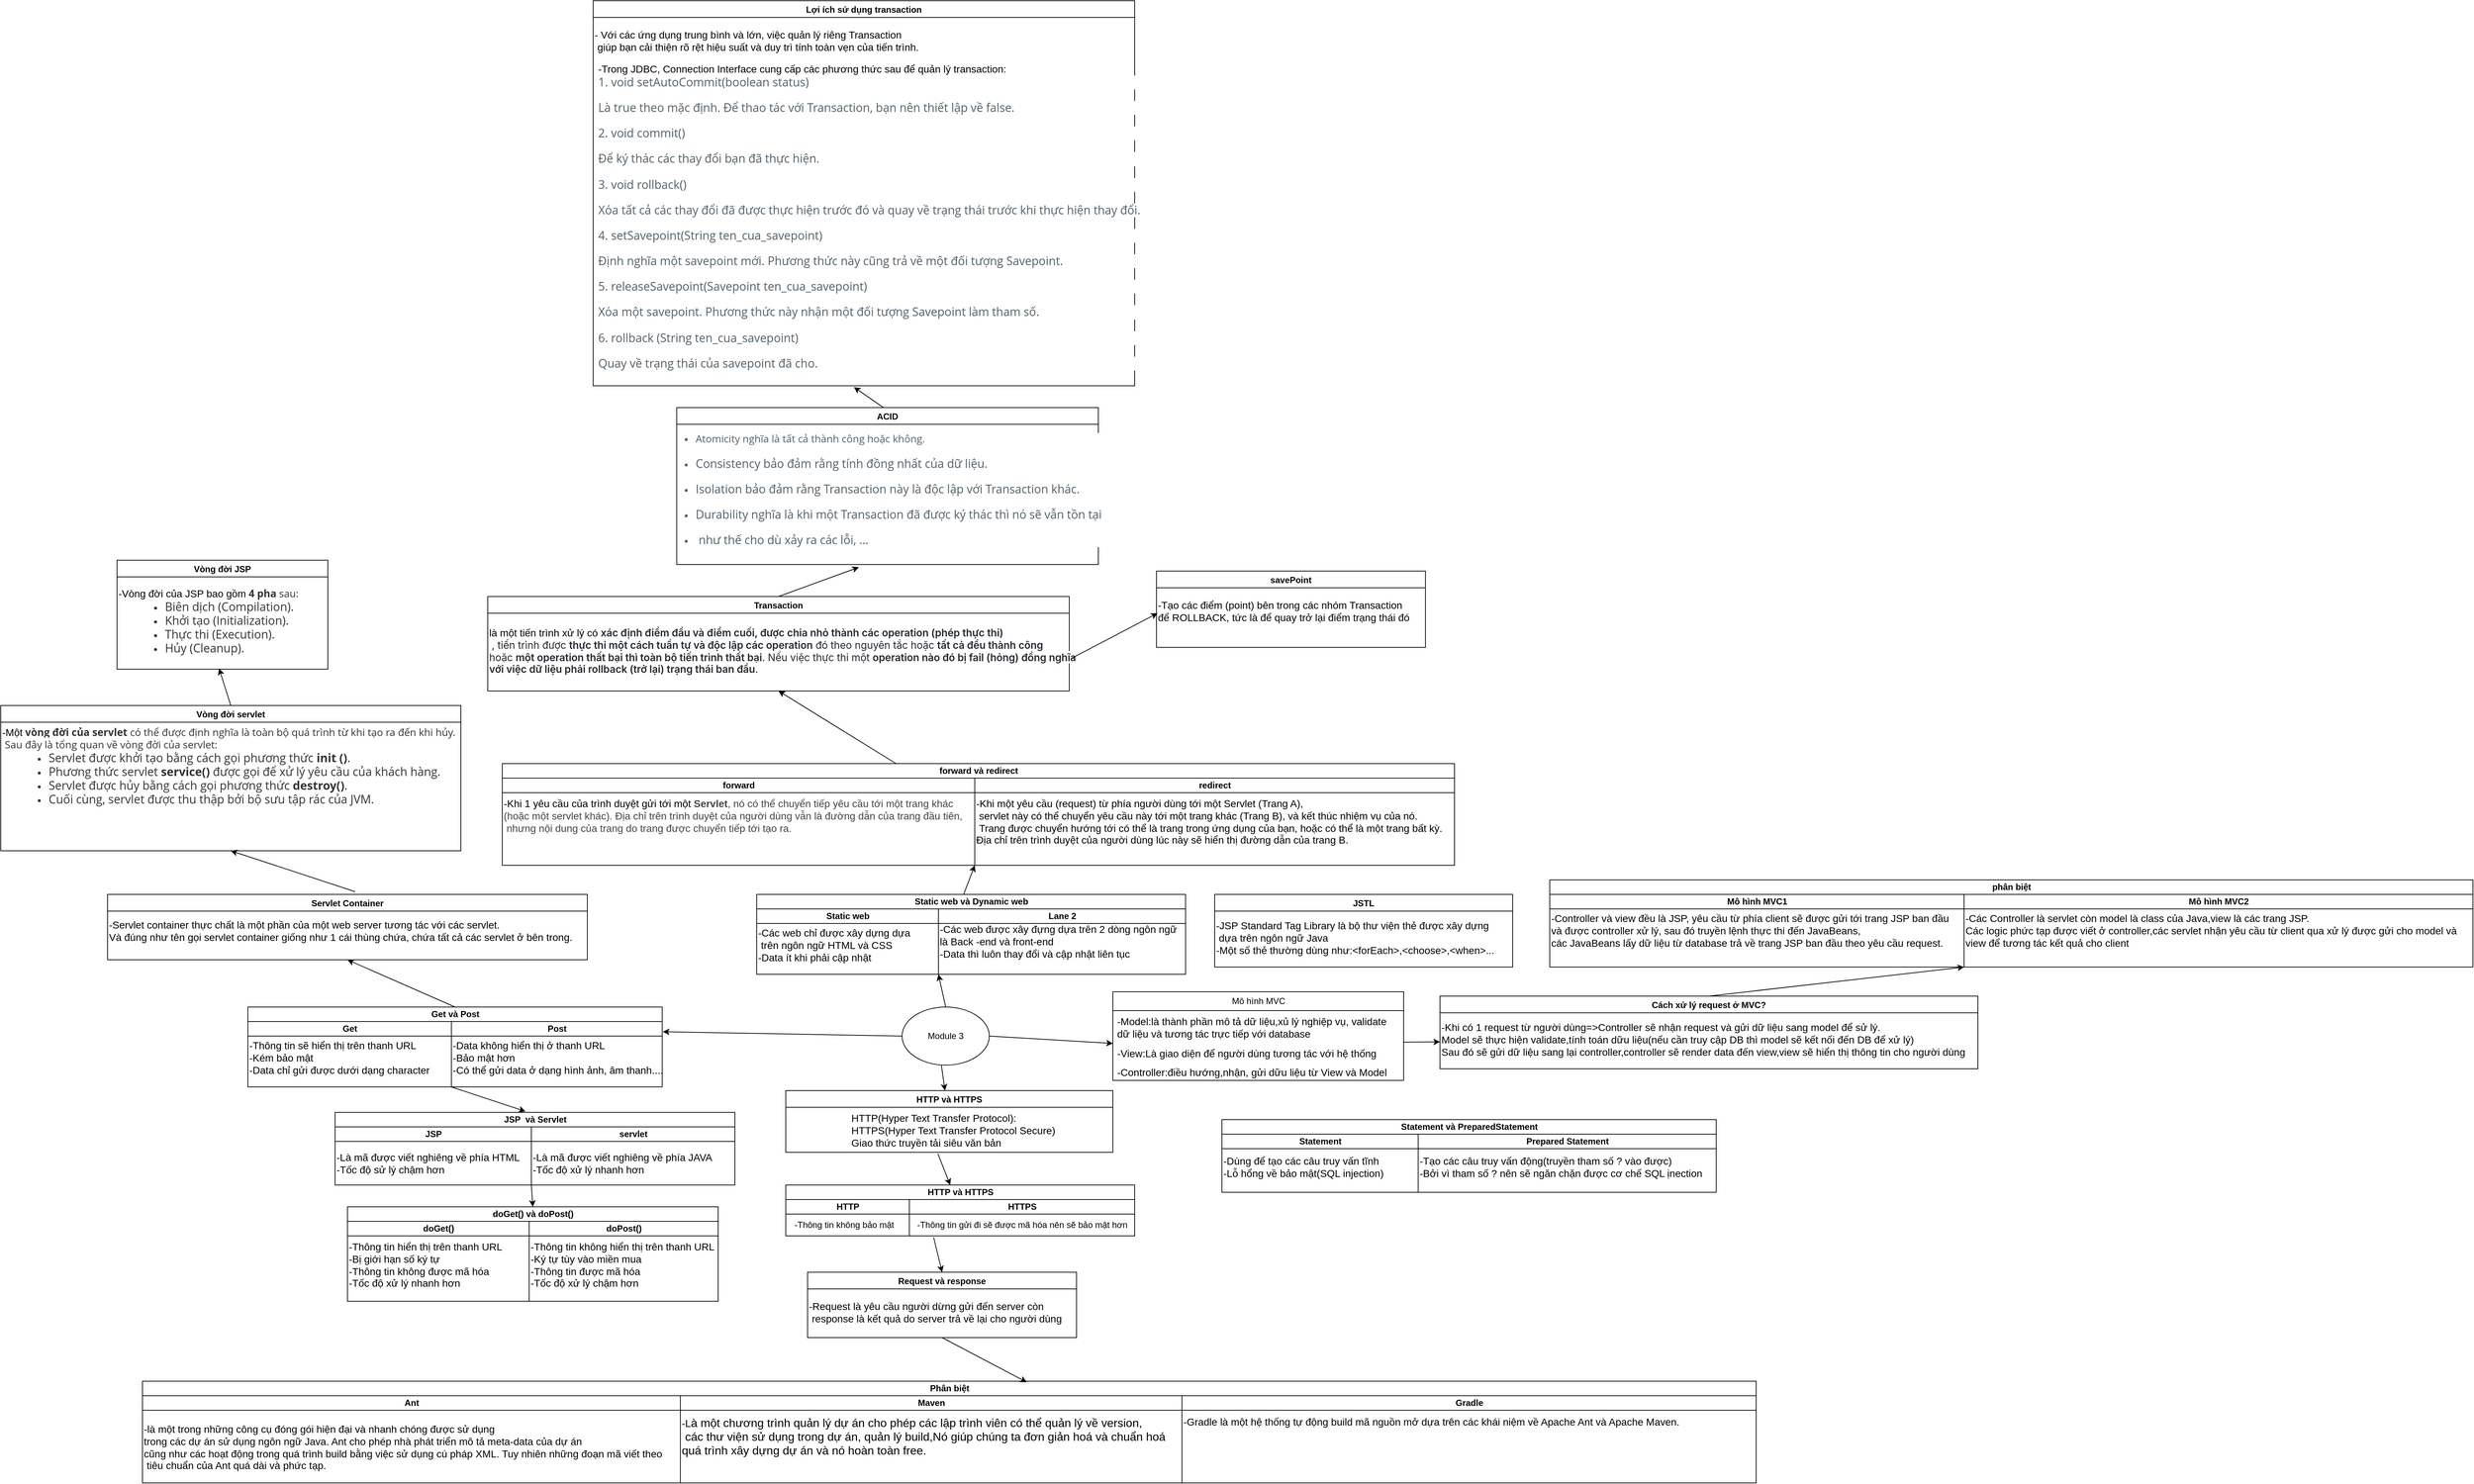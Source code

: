 <mxfile version="21.1.5" type="device">
  <diagram id="C5RBs43oDa-KdzZeNtuy" name="Page-1">
    <mxGraphModel dx="2944" dy="2911" grid="1" gridSize="10" guides="1" tooltips="1" connect="1" arrows="1" fold="1" page="1" pageScale="1" pageWidth="827" pageHeight="1169" math="0" shadow="0">
      <root>
        <mxCell id="WIyWlLk6GJQsqaUBKTNV-0" />
        <mxCell id="WIyWlLk6GJQsqaUBKTNV-1" parent="WIyWlLk6GJQsqaUBKTNV-0" />
        <mxCell id="4DlN-TuOz9uffhFvDTr6-0" value="Module 3" style="ellipse;whiteSpace=wrap;html=1;" vertex="1" parent="WIyWlLk6GJQsqaUBKTNV-1">
          <mxGeometry x="350" y="205" width="120" height="80" as="geometry" />
        </mxCell>
        <mxCell id="4DlN-TuOz9uffhFvDTr6-1" value="Static web và Dynamic web" style="swimlane;childLayout=stackLayout;resizeParent=1;resizeParentMax=0;startSize=20;html=1;" vertex="1" parent="WIyWlLk6GJQsqaUBKTNV-1">
          <mxGeometry x="150" y="50" width="590" height="110" as="geometry" />
        </mxCell>
        <mxCell id="4DlN-TuOz9uffhFvDTr6-2" value="Static web" style="swimlane;startSize=20;html=1;" vertex="1" parent="4DlN-TuOz9uffhFvDTr6-1">
          <mxGeometry y="20" width="250" height="90" as="geometry" />
        </mxCell>
        <mxCell id="4DlN-TuOz9uffhFvDTr6-5" value="&lt;font style=&quot;font-size: 14px;&quot;&gt;-Các web chỉ được xây dựng dựa&lt;br&gt;&amp;nbsp;trên ngôn ngữ HTML và CSS&lt;br&gt;-Data ít khi phải cập nhật&lt;/font&gt;" style="text;html=1;align=left;verticalAlign=middle;resizable=0;points=[];autosize=1;strokeColor=none;fillColor=none;" vertex="1" parent="4DlN-TuOz9uffhFvDTr6-2">
          <mxGeometry x="-4.547e-13" y="20" width="230" height="60" as="geometry" />
        </mxCell>
        <mxCell id="4DlN-TuOz9uffhFvDTr6-3" value="Lane 2" style="swimlane;startSize=20;html=1;" vertex="1" parent="4DlN-TuOz9uffhFvDTr6-1">
          <mxGeometry x="250" y="20" width="340" height="90" as="geometry" />
        </mxCell>
        <mxCell id="4DlN-TuOz9uffhFvDTr6-6" value="&lt;font style=&quot;font-size: 14px;&quot;&gt;-Các web được xây đựng dựa trên 2 dòng ngôn ngữ &lt;br&gt;là Back -end và front-end&lt;br&gt;-Data thì luôn thay đổi và cập nhật liên tục&lt;/font&gt;" style="text;html=1;align=left;verticalAlign=middle;resizable=0;points=[];autosize=1;strokeColor=none;fillColor=none;" vertex="1" parent="4DlN-TuOz9uffhFvDTr6-3">
          <mxGeometry x="-4.547e-13" y="15" width="350" height="60" as="geometry" />
        </mxCell>
        <mxCell id="4DlN-TuOz9uffhFvDTr6-7" value="HTTP và HTTPS" style="swimlane;" vertex="1" parent="WIyWlLk6GJQsqaUBKTNV-1">
          <mxGeometry x="190" y="320" width="450" height="85" as="geometry" />
        </mxCell>
        <mxCell id="4DlN-TuOz9uffhFvDTr6-8" value="&lt;div style=&quot;text-align: left;&quot;&gt;&lt;span style=&quot;font-size: 14px; background-color: initial;&quot;&gt;HTTP(Hyper Text Transfer Protocol):&lt;/span&gt;&lt;/div&gt;&lt;font style=&quot;font-size: 14px;&quot;&gt;&lt;div style=&quot;text-align: left;&quot;&gt;&lt;span style=&quot;background-color: initial;&quot;&gt;HTTPS(Hyper Text Transfer Protocol Secure)&lt;/span&gt;&lt;/div&gt;&lt;div style=&quot;text-align: left;&quot;&gt;Giao thức truyền tải siêu văn bản&lt;span style=&quot;background-color: initial;&quot;&gt;&lt;br&gt;&lt;/span&gt;&lt;/div&gt;&lt;/font&gt;" style="text;html=1;align=center;verticalAlign=middle;resizable=0;points=[];autosize=1;strokeColor=none;fillColor=none;" vertex="1" parent="4DlN-TuOz9uffhFvDTr6-7">
          <mxGeometry x="80" y="25" width="300" height="60" as="geometry" />
        </mxCell>
        <mxCell id="4DlN-TuOz9uffhFvDTr6-9" value="HTTP và HTTPS" style="swimlane;childLayout=stackLayout;resizeParent=1;resizeParentMax=0;startSize=20;html=1;" vertex="1" parent="WIyWlLk6GJQsqaUBKTNV-1">
          <mxGeometry x="190" y="450" width="480.0" height="70" as="geometry" />
        </mxCell>
        <mxCell id="4DlN-TuOz9uffhFvDTr6-10" value="HTTP" style="swimlane;startSize=20;html=1;" vertex="1" parent="4DlN-TuOz9uffhFvDTr6-9">
          <mxGeometry y="20" width="170" height="50" as="geometry" />
        </mxCell>
        <mxCell id="4DlN-TuOz9uffhFvDTr6-13" value="-Thông tin không bảo mật" style="text;html=1;align=center;verticalAlign=middle;resizable=0;points=[];autosize=1;strokeColor=none;fillColor=none;" vertex="1" parent="4DlN-TuOz9uffhFvDTr6-10">
          <mxGeometry x="-4.547e-13" y="20" width="160" height="30" as="geometry" />
        </mxCell>
        <mxCell id="4DlN-TuOz9uffhFvDTr6-11" value="HTTPS" style="swimlane;startSize=20;html=1;" vertex="1" parent="4DlN-TuOz9uffhFvDTr6-9">
          <mxGeometry x="170" y="20" width="310.0" height="50" as="geometry" />
        </mxCell>
        <mxCell id="4DlN-TuOz9uffhFvDTr6-14" value="-Thông tin gửi đi sẽ được mã hóa nên sẽ bảo mật hơn" style="text;html=1;align=center;verticalAlign=middle;resizable=0;points=[];autosize=1;strokeColor=none;fillColor=none;" vertex="1" parent="4DlN-TuOz9uffhFvDTr6-11">
          <mxGeometry x="-4.547e-13" y="20" width="310" height="30" as="geometry" />
        </mxCell>
        <mxCell id="4DlN-TuOz9uffhFvDTr6-15" value="Get và Post" style="swimlane;childLayout=stackLayout;resizeParent=1;resizeParentMax=0;startSize=20;html=1;" vertex="1" parent="WIyWlLk6GJQsqaUBKTNV-1">
          <mxGeometry x="-550" y="205" width="570.0" height="110" as="geometry" />
        </mxCell>
        <mxCell id="4DlN-TuOz9uffhFvDTr6-16" value="Get" style="swimlane;startSize=20;html=1;" vertex="1" parent="4DlN-TuOz9uffhFvDTr6-15">
          <mxGeometry y="20" width="280" height="90" as="geometry" />
        </mxCell>
        <mxCell id="4DlN-TuOz9uffhFvDTr6-19" value="&lt;font style=&quot;font-size: 14px;&quot;&gt;-Thông tin sẽ hiển thị trên thanh URL&lt;br&gt;-Kém bảo mật&lt;br&gt;-Data chỉ gửi được dưới dạng character&lt;/font&gt;" style="text;html=1;align=left;verticalAlign=middle;resizable=0;points=[];autosize=1;strokeColor=none;fillColor=none;" vertex="1" parent="4DlN-TuOz9uffhFvDTr6-16">
          <mxGeometry x="-4.547e-13" y="20" width="270" height="60" as="geometry" />
        </mxCell>
        <mxCell id="4DlN-TuOz9uffhFvDTr6-17" value="Post" style="swimlane;startSize=20;html=1;" vertex="1" parent="4DlN-TuOz9uffhFvDTr6-15">
          <mxGeometry x="280" y="20" width="290.0" height="90" as="geometry" />
        </mxCell>
        <mxCell id="4DlN-TuOz9uffhFvDTr6-20" value="&lt;font style=&quot;font-size: 14px;&quot;&gt;-Data không hiển thị ở thanh URL&lt;br&gt;-Bảo mật hơn&lt;br&gt;-Có thể gửi data ở dạng hình ảnh, âm thanh....&lt;/font&gt;" style="text;html=1;align=left;verticalAlign=middle;resizable=0;points=[];autosize=1;strokeColor=none;fillColor=none;" vertex="1" parent="4DlN-TuOz9uffhFvDTr6-17">
          <mxGeometry x="-4.547e-13" y="20" width="310" height="60" as="geometry" />
        </mxCell>
        <mxCell id="4DlN-TuOz9uffhFvDTr6-22" value="JSP&amp;nbsp; và Servlet" style="swimlane;childLayout=stackLayout;resizeParent=1;resizeParentMax=0;startSize=20;html=1;" vertex="1" parent="WIyWlLk6GJQsqaUBKTNV-1">
          <mxGeometry x="-430.0" y="350" width="550" height="100" as="geometry" />
        </mxCell>
        <mxCell id="4DlN-TuOz9uffhFvDTr6-23" value="JSP" style="swimlane;startSize=20;html=1;" vertex="1" parent="4DlN-TuOz9uffhFvDTr6-22">
          <mxGeometry y="20" width="270" height="80" as="geometry" />
        </mxCell>
        <mxCell id="4DlN-TuOz9uffhFvDTr6-26" value="&lt;font style=&quot;font-size: 14px;&quot;&gt;-Là mã được viết nghiêng về phía HTML&lt;br&gt;-Tốc độ sử lý chậm hơn&lt;/font&gt;" style="text;html=1;align=left;verticalAlign=middle;resizable=0;points=[];autosize=1;strokeColor=none;fillColor=none;" vertex="1" parent="4DlN-TuOz9uffhFvDTr6-23">
          <mxGeometry x="-4.547e-13" y="25" width="280" height="50" as="geometry" />
        </mxCell>
        <mxCell id="4DlN-TuOz9uffhFvDTr6-24" value="servlet" style="swimlane;startSize=20;html=1;" vertex="1" parent="4DlN-TuOz9uffhFvDTr6-22">
          <mxGeometry x="270" y="20" width="280" height="80" as="geometry" />
        </mxCell>
        <mxCell id="4DlN-TuOz9uffhFvDTr6-27" value="&lt;font style=&quot;font-size: 14px;&quot;&gt;-Là mã được viết nghiêng về phía JAVA&lt;br&gt;-Tốc độ xử lý nhanh hơn&lt;/font&gt;" style="text;html=1;align=left;verticalAlign=middle;resizable=0;points=[];autosize=1;strokeColor=none;fillColor=none;" vertex="1" parent="4DlN-TuOz9uffhFvDTr6-24">
          <mxGeometry x="-4.547e-13" y="25" width="270" height="50" as="geometry" />
        </mxCell>
        <mxCell id="4DlN-TuOz9uffhFvDTr6-28" value="doGet() và doPost()" style="swimlane;childLayout=stackLayout;resizeParent=1;resizeParentMax=0;startSize=20;html=1;" vertex="1" parent="WIyWlLk6GJQsqaUBKTNV-1">
          <mxGeometry x="-413" y="480" width="510" height="130" as="geometry" />
        </mxCell>
        <mxCell id="4DlN-TuOz9uffhFvDTr6-29" value="doGet()" style="swimlane;startSize=20;html=1;" vertex="1" parent="4DlN-TuOz9uffhFvDTr6-28">
          <mxGeometry y="20" width="250" height="110" as="geometry" />
        </mxCell>
        <mxCell id="4DlN-TuOz9uffhFvDTr6-33" value="&lt;font style=&quot;font-size: 14px;&quot;&gt;-Thông tin hiển thị trên thanh URL&lt;br&gt;-Bị giới hạn số ký tự&lt;br&gt;-Thông tin không được mã hóa&lt;br&gt;-Tốc độ xử lý nhanh hơn&lt;/font&gt;" style="text;html=1;align=left;verticalAlign=middle;resizable=0;points=[];autosize=1;strokeColor=none;fillColor=none;" vertex="1" parent="4DlN-TuOz9uffhFvDTr6-29">
          <mxGeometry y="20" width="230" height="80" as="geometry" />
        </mxCell>
        <mxCell id="4DlN-TuOz9uffhFvDTr6-30" value="doPost()" style="swimlane;startSize=20;html=1;" vertex="1" parent="4DlN-TuOz9uffhFvDTr6-28">
          <mxGeometry x="250" y="20" width="260" height="110" as="geometry" />
        </mxCell>
        <mxCell id="4DlN-TuOz9uffhFvDTr6-34" value="&lt;font style=&quot;font-size: 14px;&quot;&gt;-Thông tin không hiển thị trên thanh URL&lt;br&gt;-Ký tự tùy vào miền mua&lt;br&gt;-Thông tin được mã hóa&lt;br&gt;-Tốc độ xử lý chậm hơn&lt;/font&gt;" style="text;html=1;align=left;verticalAlign=middle;resizable=0;points=[];autosize=1;strokeColor=none;fillColor=none;" vertex="1" parent="4DlN-TuOz9uffhFvDTr6-30">
          <mxGeometry y="20" width="280" height="80" as="geometry" />
        </mxCell>
        <mxCell id="4DlN-TuOz9uffhFvDTr6-39" value="Request và response" style="swimlane;" vertex="1" parent="WIyWlLk6GJQsqaUBKTNV-1">
          <mxGeometry x="220" y="570" width="370" height="90" as="geometry" />
        </mxCell>
        <mxCell id="4DlN-TuOz9uffhFvDTr6-40" value="&lt;font style=&quot;font-size: 14px;&quot;&gt;-Request là yêu cầu người dừng gửi đến server còn&lt;br&gt;&amp;nbsp;response là kết quả do server trả về lại cho người dùng&lt;/font&gt;" style="text;html=1;align=left;verticalAlign=middle;resizable=0;points=[];autosize=1;strokeColor=none;fillColor=none;" vertex="1" parent="4DlN-TuOz9uffhFvDTr6-39">
          <mxGeometry y="30" width="370" height="50" as="geometry" />
        </mxCell>
        <mxCell id="4DlN-TuOz9uffhFvDTr6-41" value="forward và redirect" style="swimlane;childLayout=stackLayout;resizeParent=1;resizeParentMax=0;startSize=20;html=1;" vertex="1" parent="WIyWlLk6GJQsqaUBKTNV-1">
          <mxGeometry x="-200.0" y="-130" width="1310.0" height="140" as="geometry" />
        </mxCell>
        <mxCell id="4DlN-TuOz9uffhFvDTr6-42" value="forward" style="swimlane;startSize=20;html=1;" vertex="1" parent="4DlN-TuOz9uffhFvDTr6-41">
          <mxGeometry y="20" width="650.0" height="120" as="geometry" />
        </mxCell>
        <mxCell id="4DlN-TuOz9uffhFvDTr6-45" value="&lt;font style=&quot;font-size: 14px;&quot;&gt;-Khi 1 yêu cầu&amp;nbsp;của trình duyệt gửi tới một&amp;nbsp;&lt;strong style=&quot;box-sizing: border-box; color: rgb(68, 68, 68); font-family: Arial, Helvetica, sans-serif; background-color: rgb(255, 255, 255);&quot;&gt;Servlet&lt;/strong&gt;&lt;span style=&quot;color: rgb(68, 68, 68); font-family: Arial, Helvetica, sans-serif; background-color: rgb(255, 255, 255);&quot;&gt;, nó có thể chuyển tiếp yêu cầu tới một trang khác &lt;br&gt;(hoặc một servlet khác). Địa chỉ trên trình duyệt của người dùng vẫn là đường dẫn của trang đầu tiên,&lt;br&gt;&amp;nbsp;nhưng nội dung của trang do trang được chuyển tiếp tới tạo ra.&lt;/span&gt;&lt;br&gt;&amp;nbsp;&lt;/font&gt;" style="text;html=1;align=left;verticalAlign=middle;resizable=0;points=[];autosize=1;strokeColor=none;fillColor=none;" vertex="1" parent="4DlN-TuOz9uffhFvDTr6-42">
          <mxGeometry x="-4.547e-13" y="20" width="650" height="80" as="geometry" />
        </mxCell>
        <mxCell id="4DlN-TuOz9uffhFvDTr6-43" value="redirect" style="swimlane;startSize=20;html=1;" vertex="1" parent="4DlN-TuOz9uffhFvDTr6-41">
          <mxGeometry x="650.0" y="20" width="660" height="120" as="geometry" />
        </mxCell>
        <mxCell id="4DlN-TuOz9uffhFvDTr6-46" value="&lt;font style=&quot;font-size: 14px;&quot;&gt;-Khi một yêu cầu (request) từ phía người dùng tới một Servlet (Trang A),&lt;br&gt;&amp;nbsp;servlet này có thể chuyển yêu cầu này tới một trang khác (Trang B), và kết thúc nhiệm vụ của nó.&lt;br&gt;&amp;nbsp;Trang được chuyển hướng tới có thể là trang trong ứng dụng của bạn, hoặc có thể là một trang bất kỳ. &lt;br&gt;Địa chỉ trên trình duyệt của người dùng lúc này sẽ hiển thị đường dẫn của trang B.&lt;/font&gt;" style="text;html=1;align=left;verticalAlign=middle;resizable=0;points=[];autosize=1;strokeColor=none;fillColor=none;" vertex="1" parent="4DlN-TuOz9uffhFvDTr6-43">
          <mxGeometry y="20" width="660" height="80" as="geometry" />
        </mxCell>
        <mxCell id="4DlN-TuOz9uffhFvDTr6-47" value="JSTL" style="swimlane;startSize=23;" vertex="1" parent="WIyWlLk6GJQsqaUBKTNV-1">
          <mxGeometry x="780" y="50" width="410" height="100" as="geometry" />
        </mxCell>
        <mxCell id="4DlN-TuOz9uffhFvDTr6-48" value="&lt;font style=&quot;font-size: 14px;&quot;&gt;-JSP Standard Tag Library là bộ thư viện thẻ được xây dựng&lt;br&gt;&amp;nbsp;dựa trên ngôn ngữ Java&lt;br&gt;-Một số thẻ thường dùng như:&amp;lt;forEach&amp;gt;,&amp;lt;choose&amp;gt;,&amp;lt;when&amp;gt;...&lt;/font&gt;" style="text;html=1;align=left;verticalAlign=middle;resizable=0;points=[];autosize=1;strokeColor=none;fillColor=none;" vertex="1" parent="4DlN-TuOz9uffhFvDTr6-47">
          <mxGeometry y="30" width="410" height="60" as="geometry" />
        </mxCell>
        <mxCell id="4DlN-TuOz9uffhFvDTr6-49" value="Mô hình MVC" style="swimlane;fontStyle=0;childLayout=stackLayout;horizontal=1;startSize=26;fillColor=none;horizontalStack=0;resizeParent=1;resizeParentMax=0;resizeLast=0;collapsible=1;marginBottom=0;html=1;" vertex="1" parent="WIyWlLk6GJQsqaUBKTNV-1">
          <mxGeometry x="640" y="184" width="400" height="122" as="geometry" />
        </mxCell>
        <mxCell id="4DlN-TuOz9uffhFvDTr6-50" value="&lt;font style=&quot;font-size: 14px;&quot;&gt;-Model:là thành phần mô tả dữ liệu,xủ lý nghiệp vụ, validate dữ liệu và tương tác trực tiếp với database&amp;nbsp;&lt;/font&gt;" style="text;strokeColor=none;fillColor=none;align=left;verticalAlign=top;spacingLeft=4;spacingRight=4;overflow=hidden;rotatable=0;points=[[0,0.5],[1,0.5]];portConstraint=eastwest;whiteSpace=wrap;html=1;" vertex="1" parent="4DlN-TuOz9uffhFvDTr6-49">
          <mxGeometry y="26" width="400" height="44" as="geometry" />
        </mxCell>
        <mxCell id="4DlN-TuOz9uffhFvDTr6-51" value="&lt;font style=&quot;font-size: 14px;&quot;&gt;-View:Là giao diện để người dùng tương tác với hệ thống&lt;/font&gt;" style="text;strokeColor=none;fillColor=none;align=left;verticalAlign=top;spacingLeft=4;spacingRight=4;overflow=hidden;rotatable=0;points=[[0,0.5],[1,0.5]];portConstraint=eastwest;whiteSpace=wrap;html=1;" vertex="1" parent="4DlN-TuOz9uffhFvDTr6-49">
          <mxGeometry y="70" width="400" height="26" as="geometry" />
        </mxCell>
        <mxCell id="4DlN-TuOz9uffhFvDTr6-52" value="&lt;font style=&quot;font-size: 14px;&quot;&gt;-Controller:điều hướng,nhận, gửi dữu liệu từ View và Model&amp;nbsp;&lt;/font&gt;" style="text;strokeColor=none;fillColor=none;align=left;verticalAlign=top;spacingLeft=4;spacingRight=4;overflow=hidden;rotatable=0;points=[[0,0.5],[1,0.5]];portConstraint=eastwest;whiteSpace=wrap;html=1;" vertex="1" parent="4DlN-TuOz9uffhFvDTr6-49">
          <mxGeometry y="96" width="400" height="26" as="geometry" />
        </mxCell>
        <mxCell id="4DlN-TuOz9uffhFvDTr6-53" value="Cách xử lý request ở MVC?" style="swimlane;" vertex="1" parent="WIyWlLk6GJQsqaUBKTNV-1">
          <mxGeometry x="1090" y="190" width="740" height="100" as="geometry" />
        </mxCell>
        <mxCell id="4DlN-TuOz9uffhFvDTr6-54" value="&lt;font style=&quot;font-size: 14px;&quot;&gt;-Khi có 1 request từ người dùng=&amp;gt;Controller sẽ nhận request và gửi dữ liệu sang model để sử lý.&lt;br&gt;Model sẽ thực hiện validate,tính toán dữu liệu(nếu cần truy cập DB thì model sẽ kết nối đến DB để xử lý)&lt;br&gt;Sau đó sẽ gửi dữ liệu sang lại controller,controller sẽ render data đến view,view sẽ hiển thị thông tin cho người dùng&lt;/font&gt;" style="text;html=1;align=left;verticalAlign=middle;resizable=0;points=[];autosize=1;strokeColor=none;fillColor=none;" vertex="1" parent="4DlN-TuOz9uffhFvDTr6-53">
          <mxGeometry y="30" width="740" height="60" as="geometry" />
        </mxCell>
        <mxCell id="4DlN-TuOz9uffhFvDTr6-55" value="Statement và PreparedStatement" style="swimlane;childLayout=stackLayout;resizeParent=1;resizeParentMax=0;startSize=20;html=1;" vertex="1" parent="WIyWlLk6GJQsqaUBKTNV-1">
          <mxGeometry x="790" y="360" width="680.0" height="100" as="geometry" />
        </mxCell>
        <mxCell id="4DlN-TuOz9uffhFvDTr6-56" value="Statement" style="swimlane;startSize=20;html=1;" vertex="1" parent="4DlN-TuOz9uffhFvDTr6-55">
          <mxGeometry y="20" width="270" height="80" as="geometry" />
        </mxCell>
        <mxCell id="4DlN-TuOz9uffhFvDTr6-59" value="&lt;font style=&quot;font-size: 14px;&quot;&gt;-Dùng để tạo các câu truy vấn tĩnh&lt;br&gt;-Lỗ hổng về bảo mật(SQL injection)&lt;/font&gt;" style="text;html=1;align=left;verticalAlign=middle;resizable=0;points=[];autosize=1;strokeColor=none;fillColor=none;" vertex="1" parent="4DlN-TuOz9uffhFvDTr6-56">
          <mxGeometry x="-4.547e-13" y="20" width="240" height="50" as="geometry" />
        </mxCell>
        <mxCell id="4DlN-TuOz9uffhFvDTr6-57" value="Prepared Statement" style="swimlane;startSize=20;html=1;" vertex="1" parent="4DlN-TuOz9uffhFvDTr6-55">
          <mxGeometry x="270" y="20" width="410.0" height="80" as="geometry" />
        </mxCell>
        <mxCell id="4DlN-TuOz9uffhFvDTr6-60" value="&lt;font style=&quot;font-size: 14px;&quot;&gt;-Tạo các câu truy vấn động(truyền tham số ? vào được)&lt;br&gt;-Bởi vì tham số ? nên sẽ ngăn chặn được cơ chế SQL ịnection&lt;/font&gt;" style="text;html=1;align=left;verticalAlign=middle;resizable=0;points=[];autosize=1;strokeColor=none;fillColor=none;" vertex="1" parent="4DlN-TuOz9uffhFvDTr6-57">
          <mxGeometry x="-4.547e-13" y="20" width="410" height="50" as="geometry" />
        </mxCell>
        <mxCell id="4DlN-TuOz9uffhFvDTr6-61" value="Phân biệt" style="swimlane;childLayout=stackLayout;resizeParent=1;resizeParentMax=0;startSize=20;html=1;" vertex="1" parent="WIyWlLk6GJQsqaUBKTNV-1">
          <mxGeometry x="-695.0" y="720" width="2220.0" height="140" as="geometry" />
        </mxCell>
        <mxCell id="4DlN-TuOz9uffhFvDTr6-62" value="Ant" style="swimlane;startSize=20;html=1;" vertex="1" parent="4DlN-TuOz9uffhFvDTr6-61">
          <mxGeometry y="20" width="740.0" height="120" as="geometry" />
        </mxCell>
        <mxCell id="4DlN-TuOz9uffhFvDTr6-65" value="&lt;font style=&quot;font-size: 14px;&quot;&gt;-là một trong những công cụ đóng gói hiện đại và nhanh chóng được sử dụng &lt;br&gt;trong các dự án sử dụng ngôn ngữ Java. Ant cho phép nhà phát triển mô tả meta-data của dự án &lt;br&gt;cũng như các hoạt động trong quá trình build bằng việc sử dụng cú pháp XML. Tuy nhiên những đoạn mã viết theo&lt;br&gt;&amp;nbsp;tiêu chuẩn của Ant quá dài và phức tạp.&lt;/font&gt;" style="text;html=1;align=left;verticalAlign=middle;resizable=0;points=[];autosize=1;strokeColor=none;fillColor=none;" vertex="1" parent="4DlN-TuOz9uffhFvDTr6-62">
          <mxGeometry x="-4.547e-13" y="31" width="740" height="80" as="geometry" />
        </mxCell>
        <mxCell id="4DlN-TuOz9uffhFvDTr6-63" value="Maven" style="swimlane;startSize=20;html=1;" vertex="1" parent="4DlN-TuOz9uffhFvDTr6-61">
          <mxGeometry x="740.0" y="20" width="690" height="120" as="geometry" />
        </mxCell>
        <mxCell id="4DlN-TuOz9uffhFvDTr6-66" value="&lt;font style=&quot;font-size: 14px;&quot;&gt;-L&lt;span style=&quot;font-size: medium; background-color: rgb(255, 255, 255); font-family: Arial, Helvetica, sans-serif;&quot;&gt;à một chương trình quản lý dự án cho phép các lập trình viên có thể quản lý về version,&lt;br&gt;&amp;nbsp;các thư viện sử dụng trong dự án, quản lý build,&lt;/span&gt;&lt;span style=&quot;font-size: medium; background-color: rgb(255, 255, 255); font-family: Arial, Helvetica, sans-serif;&quot;&gt;Nó giúp chúng ta đơn giản hoá và chuẩn hoá &lt;br&gt;quá trình xây dựng dự án và nó hoàn toàn free.&lt;/span&gt;&lt;span style=&quot;font-size: medium; background-color: rgb(255, 255, 255); font-family: Arial, Helvetica, sans-serif;&quot;&gt;&lt;br&gt;&lt;/span&gt;&lt;/font&gt;" style="text;html=1;align=left;verticalAlign=middle;resizable=0;points=[];autosize=1;strokeColor=none;fillColor=none;" vertex="1" parent="4DlN-TuOz9uffhFvDTr6-63">
          <mxGeometry y="21" width="690" height="70" as="geometry" />
        </mxCell>
        <mxCell id="4DlN-TuOz9uffhFvDTr6-64" value="Gradle" style="swimlane;startSize=20;html=1;" vertex="1" parent="4DlN-TuOz9uffhFvDTr6-61">
          <mxGeometry x="1430.0" y="20" width="790" height="120" as="geometry" />
        </mxCell>
        <mxCell id="4DlN-TuOz9uffhFvDTr6-67" value="&lt;font style=&quot;font-size: 14px;&quot;&gt;-Gradle là một hệ thống tự động build mã nguồn mở dựa trên các khái niệm về Apache Ant và Apache Maven.&amp;nbsp;&lt;/font&gt;" style="text;html=1;align=left;verticalAlign=middle;resizable=0;points=[];autosize=1;strokeColor=none;fillColor=none;" vertex="1" parent="4DlN-TuOz9uffhFvDTr6-64">
          <mxGeometry y="21" width="710" height="30" as="geometry" />
        </mxCell>
        <mxCell id="4DlN-TuOz9uffhFvDTr6-70" value="Servlet Container" style="swimlane;" vertex="1" parent="WIyWlLk6GJQsqaUBKTNV-1">
          <mxGeometry x="-743" y="50" width="660" height="90" as="geometry" />
        </mxCell>
        <mxCell id="4DlN-TuOz9uffhFvDTr6-71" value="&lt;font style=&quot;font-size: 14px;&quot;&gt;-Servlet container thực chất là một phần của một web server tương tác với các servlet. &lt;br&gt;Và đúng như tên gọi servlet container giống như 1 cái thùng chứa, chứa tất cả các servlet ở bên trong.&lt;/font&gt;" style="text;html=1;align=left;verticalAlign=middle;resizable=0;points=[];autosize=1;strokeColor=none;fillColor=none;" vertex="1" parent="4DlN-TuOz9uffhFvDTr6-70">
          <mxGeometry y="25" width="660" height="50" as="geometry" />
        </mxCell>
        <mxCell id="4DlN-TuOz9uffhFvDTr6-72" value="Vòng đời servlet" style="swimlane;" vertex="1" parent="WIyWlLk6GJQsqaUBKTNV-1">
          <mxGeometry x="-890" y="-210" width="633" height="200" as="geometry" />
        </mxCell>
        <mxCell id="4DlN-TuOz9uffhFvDTr6-73" value="&lt;font style=&quot;font-size: 14px;&quot;&gt;-Một&lt;span style=&quot;background-color: rgb(255, 255, 255); color: rgb(51, 51, 51); font-family: &amp;quot;Open Sans&amp;quot;, sans-serif;&quot;&gt;&amp;nbsp;&lt;/span&gt;&lt;span style=&quot;color: rgb(51, 51, 51); font-family: &amp;quot;Open Sans&amp;quot;, sans-serif; box-sizing: border-box; font-weight: 700;&quot;&gt;vòng đời của servlet&lt;/span&gt;&lt;span style=&quot;background-color: rgb(255, 255, 255); color: rgb(51, 51, 51); font-family: &amp;quot;Open Sans&amp;quot;, sans-serif;&quot;&gt;&amp;nbsp;&lt;/span&gt;&lt;span style=&quot;background-color: rgb(255, 255, 255); color: rgb(51, 51, 51); font-family: &amp;quot;Open Sans&amp;quot;, sans-serif;&quot;&gt;có thể được định nghĩa là toàn bộ quá trình từ khi tạo ra đến khi hủy.&lt;br&gt;&amp;nbsp;Sau đây là tổng quan về vòng đời của servlet:&lt;/span&gt;&lt;/font&gt;&lt;ul style=&quot;box-sizing: border-box; margin: 0em 0.2em 1em 4rem; padding: 0px; color: rgb(51, 51, 51); font-family: &amp;quot;Open Sans&amp;quot;, sans-serif; background-color: rgb(255, 255, 255);&quot;&gt;&lt;li style=&quot;box-sizing: border-box; list-style-type: disc;&quot;&gt;&lt;font size=&quot;3&quot;&gt;Servlet được khởi tạo bằng cách gọi phương thức&amp;nbsp;&lt;b style=&quot;box-sizing: border-box;&quot;&gt;init ()&lt;/b&gt;.&lt;/font&gt;&lt;/li&gt;&lt;li style=&quot;box-sizing: border-box; list-style-type: disc;&quot;&gt;&lt;font size=&quot;3&quot;&gt;Phương thức servlet&amp;nbsp;&lt;b style=&quot;box-sizing: border-box;&quot;&gt;service()&lt;/b&gt;&amp;nbsp;được gọi để xử lý yêu cầu của khách hàng.&lt;/font&gt;&lt;/li&gt;&lt;li style=&quot;box-sizing: border-box; list-style-type: disc;&quot;&gt;&lt;font size=&quot;3&quot;&gt;Servlet được hủy bằng cách gọi phương thức&amp;nbsp;&lt;b style=&quot;box-sizing: border-box;&quot;&gt;destroy()&lt;/b&gt;.&lt;/font&gt;&lt;/li&gt;&lt;li style=&quot;box-sizing: border-box; list-style-type: disc;&quot;&gt;&lt;font size=&quot;3&quot;&gt;Cuối cùng, servlet được thu thập bởi bộ sưu tập rác của JVM.&lt;/font&gt;&lt;/li&gt;&lt;/ul&gt;" style="text;html=1;align=left;verticalAlign=middle;resizable=0;points=[];autosize=1;strokeColor=none;fillColor=none;" vertex="1" parent="4DlN-TuOz9uffhFvDTr6-72">
          <mxGeometry y="20" width="620" height="140" as="geometry" />
        </mxCell>
        <mxCell id="4DlN-TuOz9uffhFvDTr6-74" value="Vòng đời JSP" style="swimlane;" vertex="1" parent="WIyWlLk6GJQsqaUBKTNV-1">
          <mxGeometry x="-730" y="-410" width="290" height="150" as="geometry" />
        </mxCell>
        <mxCell id="4DlN-TuOz9uffhFvDTr6-75" value="&lt;font style=&quot;font-size: 14px;&quot;&gt;-Vòng đời của JSP bao gồm&lt;span style=&quot;background-color: rgb(255, 255, 255); color: rgb(51, 51, 51); font-family: &amp;quot;Open Sans&amp;quot;, sans-serif;&quot;&gt;&amp;nbsp;&lt;/span&gt;&lt;span style=&quot;color: rgb(51, 51, 51); font-family: &amp;quot;Open Sans&amp;quot;, sans-serif; box-sizing: border-box; font-weight: 700;&quot;&gt;4 pha&lt;/span&gt;&lt;span style=&quot;background-color: rgb(255, 255, 255); color: rgb(51, 51, 51); font-family: &amp;quot;Open Sans&amp;quot;, sans-serif;&quot;&gt;&amp;nbsp;&lt;/span&gt;&lt;span style=&quot;background-color: rgb(255, 255, 255); color: rgb(51, 51, 51); font-family: &amp;quot;Open Sans&amp;quot;, sans-serif;&quot;&gt;sau:&lt;/span&gt;&lt;/font&gt;&lt;ul style=&quot;box-sizing: border-box; margin: 0em 0.2em 1em 4rem; padding: 0px; color: rgb(51, 51, 51); font-family: &amp;quot;Open Sans&amp;quot;, sans-serif; background-color: rgb(255, 255, 255);&quot;&gt;&lt;li style=&quot;box-sizing: border-box; list-style-type: disc;&quot;&gt;&lt;font size=&quot;3&quot;&gt;Biên dịch (Compilation).&lt;/font&gt;&lt;/li&gt;&lt;li style=&quot;box-sizing: border-box; list-style-type: disc;&quot;&gt;&lt;font size=&quot;3&quot;&gt;Khởi tạo (Initialization).&lt;/font&gt;&lt;/li&gt;&lt;li style=&quot;box-sizing: border-box; list-style-type: disc;&quot;&gt;&lt;font size=&quot;3&quot;&gt;Thực thi (Execution).&lt;/font&gt;&lt;/li&gt;&lt;li style=&quot;box-sizing: border-box; list-style-type: disc;&quot;&gt;&lt;font size=&quot;3&quot;&gt;Hủy (Cleanup).&lt;/font&gt;&lt;/li&gt;&lt;/ul&gt;" style="text;html=1;align=left;verticalAlign=middle;resizable=0;points=[];autosize=1;strokeColor=none;fillColor=none;" vertex="1" parent="4DlN-TuOz9uffhFvDTr6-74">
          <mxGeometry y="30" width="270" height="120" as="geometry" />
        </mxCell>
        <mxCell id="4DlN-TuOz9uffhFvDTr6-76" value="phân biệt" style="swimlane;childLayout=stackLayout;resizeParent=1;resizeParentMax=0;startSize=20;html=1;" vertex="1" parent="WIyWlLk6GJQsqaUBKTNV-1">
          <mxGeometry x="1241.0" y="30" width="1270.0" height="120" as="geometry" />
        </mxCell>
        <mxCell id="4DlN-TuOz9uffhFvDTr6-77" value="Mô hình MVC1" style="swimlane;startSize=20;html=1;" vertex="1" parent="4DlN-TuOz9uffhFvDTr6-76">
          <mxGeometry y="20" width="570.0" height="100" as="geometry" />
        </mxCell>
        <mxCell id="4DlN-TuOz9uffhFvDTr6-80" value="&lt;font style=&quot;font-size: 14px;&quot;&gt;-Controller và view đều là JSP, yêu cầu từ phía client sẽ được gửi tới trang JSP ban đầu &lt;br&gt;và được controller xử lý, sau đó truyền lệnh thực thi đến JavaBeans,&lt;br&gt;các JavaBeans lấy dữ liệu từ database trả về trang JSP ban đầu theo yêu cầu request.&lt;/font&gt;" style="text;html=1;align=left;verticalAlign=middle;resizable=0;points=[];autosize=1;strokeColor=none;fillColor=none;" vertex="1" parent="4DlN-TuOz9uffhFvDTr6-77">
          <mxGeometry x="-4.547e-13" y="20" width="570" height="60" as="geometry" />
        </mxCell>
        <mxCell id="4DlN-TuOz9uffhFvDTr6-78" value="Mô hình MVC2" style="swimlane;startSize=20;html=1;" vertex="1" parent="4DlN-TuOz9uffhFvDTr6-76">
          <mxGeometry x="570.0" y="20" width="700" height="100" as="geometry" />
        </mxCell>
        <mxCell id="4DlN-TuOz9uffhFvDTr6-81" value="&lt;font style=&quot;font-size: 14px;&quot;&gt;-Các Controller là servlet còn model là class của Java,view là các trang JSP.&lt;br&gt;Các logic phức tạp được viết ở controller,các servlet nhận yêu cầu từ client qua xử lý được gửi cho model và &lt;br&gt;view để tương tác kết quả cho client&lt;/font&gt;" style="text;html=1;align=left;verticalAlign=middle;resizable=0;points=[];autosize=1;strokeColor=none;fillColor=none;" vertex="1" parent="4DlN-TuOz9uffhFvDTr6-78">
          <mxGeometry y="20" width="700" height="60" as="geometry" />
        </mxCell>
        <mxCell id="4DlN-TuOz9uffhFvDTr6-82" value="Transaction" style="swimlane;" vertex="1" parent="WIyWlLk6GJQsqaUBKTNV-1">
          <mxGeometry x="-220" y="-360" width="800" height="130" as="geometry" />
        </mxCell>
        <mxCell id="4DlN-TuOz9uffhFvDTr6-83" value="&lt;font style=&quot;font-size: 14px;&quot;&gt;là một tiến trình xử lý có&amp;nbsp;&lt;span style=&quot;box-sizing: border-box; font-variant-numeric: inherit; font-variant-east-asian: inherit; font-variant-alternates: inherit; font-weight: 600; font-stretch: inherit; line-height: inherit; font-family: -apple-system, BlinkMacSystemFont, &amp;quot;Segoe UI&amp;quot;, Helvetica, Arial, sans-serif, &amp;quot;Apple Color Emoji&amp;quot;, &amp;quot;Segoe UI Emoji&amp;quot;; font-optical-sizing: inherit; font-kerning: inherit; font-feature-settings: inherit; font-variation-settings: inherit; margin: 0px; padding: 0px; color: rgb(36, 41, 47); letter-spacing: -0.048px; background-color: rgb(255, 255, 255);&quot;&gt;xác định điểm đầu và điểm cuối, được chia nhỏ thành các operation (phép thực thi)&lt;br&gt;&amp;nbsp;&lt;/span&gt;&lt;span style=&quot;color: rgb(36, 41, 47); font-family: -apple-system, BlinkMacSystemFont, &amp;quot;Segoe UI&amp;quot;, Helvetica, Arial, sans-serif, &amp;quot;Apple Color Emoji&amp;quot;, &amp;quot;Segoe UI Emoji&amp;quot;; letter-spacing: -0.048px; background-color: rgb(255, 255, 255);&quot;&gt;, tiến trình được&amp;nbsp;&lt;/span&gt;&lt;span style=&quot;box-sizing: border-box; font-variant-numeric: inherit; font-variant-east-asian: inherit; font-variant-alternates: inherit; font-weight: 600; font-stretch: inherit; line-height: inherit; font-family: -apple-system, BlinkMacSystemFont, &amp;quot;Segoe UI&amp;quot;, Helvetica, Arial, sans-serif, &amp;quot;Apple Color Emoji&amp;quot;, &amp;quot;Segoe UI Emoji&amp;quot;; font-optical-sizing: inherit; font-kerning: inherit; font-feature-settings: inherit; font-variation-settings: inherit; margin: 0px; padding: 0px; color: rgb(36, 41, 47); letter-spacing: -0.048px; background-color: rgb(255, 255, 255);&quot;&gt;thực thi một cách tuần tự và độc lập các operation&lt;/span&gt;&lt;span style=&quot;color: rgb(36, 41, 47); font-family: -apple-system, BlinkMacSystemFont, &amp;quot;Segoe UI&amp;quot;, Helvetica, Arial, sans-serif, &amp;quot;Apple Color Emoji&amp;quot;, &amp;quot;Segoe UI Emoji&amp;quot;; letter-spacing: -0.048px; background-color: rgb(255, 255, 255);&quot;&gt;&amp;nbsp;đó theo nguyên tắc hoặc&amp;nbsp;&lt;/span&gt;&lt;span style=&quot;box-sizing: border-box; font-variant-numeric: inherit; font-variant-east-asian: inherit; font-variant-alternates: inherit; font-weight: 600; font-stretch: inherit; line-height: inherit; font-family: -apple-system, BlinkMacSystemFont, &amp;quot;Segoe UI&amp;quot;, Helvetica, Arial, sans-serif, &amp;quot;Apple Color Emoji&amp;quot;, &amp;quot;Segoe UI Emoji&amp;quot;; font-optical-sizing: inherit; font-kerning: inherit; font-feature-settings: inherit; font-variation-settings: inherit; margin: 0px; padding: 0px; color: rgb(36, 41, 47); letter-spacing: -0.048px; background-color: rgb(255, 255, 255);&quot;&gt;tất cả đều thành công&lt;/span&gt;&lt;span style=&quot;color: rgb(36, 41, 47); font-family: -apple-system, BlinkMacSystemFont, &amp;quot;Segoe UI&amp;quot;, Helvetica, Arial, sans-serif, &amp;quot;Apple Color Emoji&amp;quot;, &amp;quot;Segoe UI Emoji&amp;quot;; letter-spacing: -0.048px; background-color: rgb(255, 255, 255);&quot;&gt;&amp;nbsp;&lt;br&gt;hoặc&amp;nbsp;&lt;/span&gt;&lt;span style=&quot;box-sizing: border-box; font-variant-numeric: inherit; font-variant-east-asian: inherit; font-variant-alternates: inherit; font-weight: 600; font-stretch: inherit; line-height: inherit; font-family: -apple-system, BlinkMacSystemFont, &amp;quot;Segoe UI&amp;quot;, Helvetica, Arial, sans-serif, &amp;quot;Apple Color Emoji&amp;quot;, &amp;quot;Segoe UI Emoji&amp;quot;; font-optical-sizing: inherit; font-kerning: inherit; font-feature-settings: inherit; font-variation-settings: inherit; margin: 0px; padding: 0px; color: rgb(36, 41, 47); letter-spacing: -0.048px; background-color: rgb(255, 255, 255);&quot;&gt;một operation thất bại thì toàn bộ tiến trình thất bại&lt;/span&gt;&lt;span style=&quot;color: rgb(36, 41, 47); font-family: -apple-system, BlinkMacSystemFont, &amp;quot;Segoe UI&amp;quot;, Helvetica, Arial, sans-serif, &amp;quot;Apple Color Emoji&amp;quot;, &amp;quot;Segoe UI Emoji&amp;quot;; letter-spacing: -0.048px; background-color: rgb(255, 255, 255);&quot;&gt;. Nếu việc thực thi một&amp;nbsp;&lt;/span&gt;&lt;span style=&quot;box-sizing: border-box; font-variant-numeric: inherit; font-variant-east-asian: inherit; font-variant-alternates: inherit; font-weight: 600; font-stretch: inherit; line-height: inherit; font-family: -apple-system, BlinkMacSystemFont, &amp;quot;Segoe UI&amp;quot;, Helvetica, Arial, sans-serif, &amp;quot;Apple Color Emoji&amp;quot;, &amp;quot;Segoe UI Emoji&amp;quot;; font-optical-sizing: inherit; font-kerning: inherit; font-feature-settings: inherit; font-variation-settings: inherit; margin: 0px; padding: 0px; color: rgb(36, 41, 47); letter-spacing: -0.048px; background-color: rgb(255, 255, 255);&quot;&gt;operation nào đó bị fail (hỏng) đồng nghĩa &lt;br&gt;với việc dữ liệu phải rollback (trở lại) trạng thái ban đầu&lt;/span&gt;&lt;span style=&quot;color: rgb(36, 41, 47); font-family: -apple-system, BlinkMacSystemFont, &amp;quot;Segoe UI&amp;quot;, Helvetica, Arial, sans-serif, &amp;quot;Apple Color Emoji&amp;quot;, &amp;quot;Segoe UI Emoji&amp;quot;; letter-spacing: -0.048px; background-color: rgb(255, 255, 255);&quot;&gt;.&lt;/span&gt;&lt;/font&gt;" style="text;html=1;align=left;verticalAlign=middle;resizable=0;points=[];autosize=1;strokeColor=none;fillColor=none;" vertex="1" parent="4DlN-TuOz9uffhFvDTr6-82">
          <mxGeometry y="30" width="800" height="90" as="geometry" />
        </mxCell>
        <mxCell id="4DlN-TuOz9uffhFvDTr6-85" value="ACID" style="swimlane;" vertex="1" parent="WIyWlLk6GJQsqaUBKTNV-1">
          <mxGeometry x="40" y="-620" width="580" height="216" as="geometry" />
        </mxCell>
        <mxCell id="4DlN-TuOz9uffhFvDTr6-86" value="&lt;ul style=&quot;box-sizing: border-box; margin-top: 0px; margin-bottom: 1rem; padding-left: 2em; color: rgb(82, 96, 105); font-family: &amp;quot;Open Sans&amp;quot;, sans-serif; background-color: rgb(255, 255, 255);&quot; id=&quot;yui_3_17_2_1_1681572303803_21&quot; class=&quot;list&quot;&gt;&lt;li style=&quot;box-sizing: border-box;&quot;&gt;&lt;p style=&quot;box-sizing: border-box; margin-top: 0px; margin-bottom: 1rem;&quot;&gt;&lt;font style=&quot;font-size: 14px;&quot;&gt;Atomicity&amp;nbsp;nghĩa là tất cả thành công hoặc không.&lt;/font&gt;&lt;/p&gt;&lt;/li&gt;&lt;li style=&quot;box-sizing: border-box;&quot;&gt;&lt;p style=&quot;box-sizing: border-box; margin-top: 0px; margin-bottom: 1rem;&quot;&gt;&lt;font size=&quot;3&quot;&gt;&lt;span style=&quot;box-sizing: border-box;&quot;&gt;Consistency&lt;/span&gt;&amp;nbsp;bảo đảm rằng tính đồng nhất của dữ liệu.&lt;/font&gt;&lt;/p&gt;&lt;/li&gt;&lt;li style=&quot;box-sizing: border-box;&quot;&gt;&lt;p style=&quot;box-sizing: border-box; margin-top: 0px; margin-bottom: 1rem;&quot;&gt;&lt;font size=&quot;3&quot;&gt;&lt;span style=&quot;box-sizing: border-box;&quot;&gt;Isolation&lt;/span&gt;&amp;nbsp;bảo đảm rằng Transaction này là độc lập với Transaction khác.&lt;/font&gt;&lt;/p&gt;&lt;/li&gt;&lt;li style=&quot;box-sizing: border-box;&quot;&gt;&lt;p style=&quot;box-sizing: border-box; margin-top: 0px; margin-bottom: 1rem;&quot;&gt;&lt;font size=&quot;3&quot;&gt;&lt;span style=&quot;box-sizing: border-box;&quot;&gt;Durability&lt;/span&gt;&amp;nbsp;nghĩa là khi một Transaction đã được ký thác thì nó sẽ vẫn tồn tại&lt;/font&gt;&lt;/p&gt;&lt;/li&gt;&lt;li style=&quot;box-sizing: border-box;&quot;&gt;&lt;p style=&quot;box-sizing: border-box; margin-top: 0px; margin-bottom: 1rem;&quot;&gt;&lt;font size=&quot;3&quot;&gt;&amp;nbsp;như thế cho dù xảy ra các lỗi, …&lt;/font&gt;&lt;/p&gt;&lt;/li&gt;&lt;/ul&gt;" style="text;html=1;align=left;verticalAlign=middle;resizable=0;points=[];autosize=1;strokeColor=none;fillColor=none;" vertex="1" parent="4DlN-TuOz9uffhFvDTr6-85">
          <mxGeometry y="26" width="580" height="190" as="geometry" />
        </mxCell>
        <mxCell id="4DlN-TuOz9uffhFvDTr6-87" value="Lợi ích sử dụng transaction" style="swimlane;" vertex="1" parent="WIyWlLk6GJQsqaUBKTNV-1">
          <mxGeometry x="-75" y="-1180" width="745" height="530" as="geometry" />
        </mxCell>
        <mxCell id="4DlN-TuOz9uffhFvDTr6-88" value="&lt;font style=&quot;font-size: 14px;&quot;&gt;-&amp;nbsp;Với các ứng dụng trung bình và lớn, việc quản lý riêng Transaction&lt;br&gt;&amp;nbsp;giúp bạn cải thiện rõ rệt hiệu suất và duy trì tính toàn vẹn của tiến trình.&lt;/font&gt;" style="text;html=1;align=left;verticalAlign=middle;resizable=0;points=[];autosize=1;strokeColor=none;fillColor=none;" vertex="1" parent="4DlN-TuOz9uffhFvDTr6-87">
          <mxGeometry y="30" width="470" height="50" as="geometry" />
        </mxCell>
        <mxCell id="4DlN-TuOz9uffhFvDTr6-89" value="&lt;font style=&quot;font-size: 14px;&quot;&gt;-Trong JDBC, Connection Interface cung cấp các phương thức sau để quản lý transaction:&lt;/font&gt;&lt;p style=&quot;box-sizing: border-box; margin-top: 0px; margin-bottom: 1rem; color: rgb(82, 96, 105); font-family: &amp;quot;Open Sans&amp;quot;, sans-serif; background-color: rgb(255, 255, 255);&quot;&gt;&lt;font size=&quot;3&quot;&gt;&lt;span style=&quot;box-sizing: border-box;&quot;&gt;1.&lt;/span&gt;&amp;nbsp;void setAutoCommit(boolean status)&lt;/font&gt;&lt;/p&gt;&lt;p style=&quot;box-sizing: border-box; margin-top: 0px; margin-bottom: 1rem; color: rgb(82, 96, 105); font-family: &amp;quot;Open Sans&amp;quot;, sans-serif; background-color: rgb(255, 255, 255);&quot;&gt;&lt;font size=&quot;3&quot;&gt;Là true theo mặc định. Để thao tác với Transaction, bạn nên thiết lập về false.&lt;/font&gt;&lt;/p&gt;&lt;p style=&quot;box-sizing: border-box; margin-top: 0px; margin-bottom: 1rem; color: rgb(82, 96, 105); font-family: &amp;quot;Open Sans&amp;quot;, sans-serif; background-color: rgb(255, 255, 255);&quot;&gt;&lt;font size=&quot;3&quot;&gt;&lt;span style=&quot;box-sizing: border-box;&quot;&gt;2.&lt;/span&gt;&amp;nbsp;void commit()&lt;/font&gt;&lt;/p&gt;&lt;p style=&quot;box-sizing: border-box; margin-top: 0px; margin-bottom: 1rem; color: rgb(82, 96, 105); font-family: &amp;quot;Open Sans&amp;quot;, sans-serif; background-color: rgb(255, 255, 255);&quot;&gt;&lt;font size=&quot;3&quot;&gt;Để ký thác các thay đổi bạn đã thực hiện.&lt;/font&gt;&lt;/p&gt;&lt;p style=&quot;box-sizing: border-box; margin-top: 0px; margin-bottom: 1rem; color: rgb(82, 96, 105); font-family: &amp;quot;Open Sans&amp;quot;, sans-serif; background-color: rgb(255, 255, 255);&quot;&gt;&lt;font size=&quot;3&quot;&gt;&lt;span style=&quot;box-sizing: border-box;&quot;&gt;3.&lt;/span&gt;&amp;nbsp;void rollback()&lt;/font&gt;&lt;/p&gt;&lt;p style=&quot;box-sizing: border-box; margin-top: 0px; margin-bottom: 1rem; color: rgb(82, 96, 105); font-family: &amp;quot;Open Sans&amp;quot;, sans-serif; background-color: rgb(255, 255, 255);&quot;&gt;&lt;font size=&quot;3&quot;&gt;Xóa tất cả các thay đổi đã được thực hiện trước đó và quay về trạng thái trước khi thực hiện thay đổi.&lt;/font&gt;&lt;/p&gt;&lt;p style=&quot;box-sizing: border-box; margin-top: 0px; margin-bottom: 1rem; color: rgb(82, 96, 105); font-family: &amp;quot;Open Sans&amp;quot;, sans-serif; background-color: rgb(255, 255, 255);&quot;&gt;&lt;font size=&quot;3&quot;&gt;&lt;span style=&quot;box-sizing: border-box;&quot;&gt;4.&lt;/span&gt;&amp;nbsp;setSavepoint(String ten_cua_savepoint)&lt;/font&gt;&lt;/p&gt;&lt;p style=&quot;box-sizing: border-box; margin-top: 0px; margin-bottom: 1rem; color: rgb(82, 96, 105); font-family: &amp;quot;Open Sans&amp;quot;, sans-serif; background-color: rgb(255, 255, 255);&quot;&gt;&lt;font size=&quot;3&quot;&gt;Định nghĩa một savepoint mới. Phương thức này cũng trả về một đối tượng Savepoint.&lt;/font&gt;&lt;/p&gt;&lt;p style=&quot;box-sizing: border-box; margin-top: 0px; margin-bottom: 1rem; color: rgb(82, 96, 105); font-family: &amp;quot;Open Sans&amp;quot;, sans-serif; background-color: rgb(255, 255, 255);&quot;&gt;&lt;font size=&quot;3&quot;&gt;&lt;span style=&quot;box-sizing: border-box;&quot;&gt;5.&lt;/span&gt;&amp;nbsp;releaseSavepoint(Savepoint ten_cua_savepoint)&lt;/font&gt;&lt;/p&gt;&lt;p style=&quot;box-sizing: border-box; margin-top: 0px; margin-bottom: 1rem; color: rgb(82, 96, 105); font-family: &amp;quot;Open Sans&amp;quot;, sans-serif; background-color: rgb(255, 255, 255);&quot;&gt;&lt;font size=&quot;3&quot;&gt;Xóa một savepoint. Phương thức này nhận một đối tượng Savepoint làm tham số.&lt;/font&gt;&lt;/p&gt;&lt;p style=&quot;box-sizing: border-box; margin-top: 0px; margin-bottom: 1rem; color: rgb(82, 96, 105); font-family: &amp;quot;Open Sans&amp;quot;, sans-serif; background-color: rgb(255, 255, 255);&quot;&gt;&lt;font size=&quot;3&quot;&gt;&lt;span style=&quot;box-sizing: border-box;&quot;&gt;6.&lt;/span&gt;&amp;nbsp;rollback (String ten_cua_savepoint)&lt;/font&gt;&lt;/p&gt;&lt;p style=&quot;box-sizing: border-box; margin-top: 0px; margin-bottom: 1rem; color: rgb(82, 96, 105); font-family: &amp;quot;Open Sans&amp;quot;, sans-serif; background-color: rgb(255, 255, 255);&quot;&gt;&lt;font size=&quot;3&quot;&gt;Quay về trạng thái của savepoint đã cho.&lt;/font&gt;&lt;/p&gt;" style="text;html=1;align=left;verticalAlign=middle;resizable=0;points=[];autosize=1;strokeColor=none;fillColor=none;" vertex="1" parent="4DlN-TuOz9uffhFvDTr6-87">
          <mxGeometry x="5" y="80" width="740" height="450" as="geometry" />
        </mxCell>
        <mxCell id="4DlN-TuOz9uffhFvDTr6-90" value="savePoint" style="swimlane;" vertex="1" parent="WIyWlLk6GJQsqaUBKTNV-1">
          <mxGeometry x="700" y="-395" width="370" height="105" as="geometry" />
        </mxCell>
        <mxCell id="4DlN-TuOz9uffhFvDTr6-91" value="&lt;font style=&quot;font-size: 14px;&quot;&gt;-Tạo các điểm (point) bên trong các nhóm Transaction &lt;br&gt;để ROLLBACK, tức là để quay trở lại điểm trạng thái đó&lt;/font&gt;" style="text;html=1;align=left;verticalAlign=middle;resizable=0;points=[];autosize=1;strokeColor=none;fillColor=none;" vertex="1" parent="4DlN-TuOz9uffhFvDTr6-90">
          <mxGeometry y="30" width="370" height="50" as="geometry" />
        </mxCell>
        <mxCell id="4DlN-TuOz9uffhFvDTr6-92" value="" style="endArrow=classic;html=1;rounded=0;exitX=0.5;exitY=0;exitDx=0;exitDy=0;entryX=0;entryY=1;entryDx=0;entryDy=0;" edge="1" parent="WIyWlLk6GJQsqaUBKTNV-1" source="4DlN-TuOz9uffhFvDTr6-0" target="4DlN-TuOz9uffhFvDTr6-3">
          <mxGeometry width="50" height="50" relative="1" as="geometry">
            <mxPoint x="580" y="330" as="sourcePoint" />
            <mxPoint x="630" y="280" as="targetPoint" />
          </mxGeometry>
        </mxCell>
        <mxCell id="4DlN-TuOz9uffhFvDTr6-93" value="" style="endArrow=classic;html=1;rounded=0;exitX=1;exitY=0.5;exitDx=0;exitDy=0;" edge="1" parent="WIyWlLk6GJQsqaUBKTNV-1" source="4DlN-TuOz9uffhFvDTr6-0" target="4DlN-TuOz9uffhFvDTr6-51">
          <mxGeometry width="50" height="50" relative="1" as="geometry">
            <mxPoint x="580" y="330" as="sourcePoint" />
            <mxPoint x="630" y="280" as="targetPoint" />
          </mxGeometry>
        </mxCell>
        <mxCell id="4DlN-TuOz9uffhFvDTr6-94" value="" style="endArrow=classic;html=1;rounded=0;exitX=0.998;exitY=-0.023;exitDx=0;exitDy=0;exitPerimeter=0;" edge="1" parent="WIyWlLk6GJQsqaUBKTNV-1" source="4DlN-TuOz9uffhFvDTr6-51" target="4DlN-TuOz9uffhFvDTr6-54">
          <mxGeometry width="50" height="50" relative="1" as="geometry">
            <mxPoint x="580" y="330" as="sourcePoint" />
            <mxPoint x="630" y="280" as="targetPoint" />
          </mxGeometry>
        </mxCell>
        <mxCell id="4DlN-TuOz9uffhFvDTr6-95" value="" style="endArrow=classic;html=1;rounded=0;exitX=0.45;exitY=0.995;exitDx=0;exitDy=0;exitPerimeter=0;" edge="1" parent="WIyWlLk6GJQsqaUBKTNV-1" source="4DlN-TuOz9uffhFvDTr6-0" target="4DlN-TuOz9uffhFvDTr6-7">
          <mxGeometry width="50" height="50" relative="1" as="geometry">
            <mxPoint x="840" y="330" as="sourcePoint" />
            <mxPoint x="890" y="280" as="targetPoint" />
          </mxGeometry>
        </mxCell>
        <mxCell id="4DlN-TuOz9uffhFvDTr6-96" value="" style="endArrow=classic;html=1;rounded=0;exitX=0.431;exitY=1.033;exitDx=0;exitDy=0;exitPerimeter=0;" edge="1" parent="WIyWlLk6GJQsqaUBKTNV-1" source="4DlN-TuOz9uffhFvDTr6-8" target="4DlN-TuOz9uffhFvDTr6-9">
          <mxGeometry width="50" height="50" relative="1" as="geometry">
            <mxPoint x="840" y="330" as="sourcePoint" />
            <mxPoint x="890" y="280" as="targetPoint" />
          </mxGeometry>
        </mxCell>
        <mxCell id="4DlN-TuOz9uffhFvDTr6-97" value="" style="endArrow=classic;html=1;rounded=0;exitX=0.108;exitY=1.073;exitDx=0;exitDy=0;exitPerimeter=0;entryX=0.5;entryY=0;entryDx=0;entryDy=0;" edge="1" parent="WIyWlLk6GJQsqaUBKTNV-1" source="4DlN-TuOz9uffhFvDTr6-14" target="4DlN-TuOz9uffhFvDTr6-39">
          <mxGeometry width="50" height="50" relative="1" as="geometry">
            <mxPoint x="650" y="530" as="sourcePoint" />
            <mxPoint x="700" y="480" as="targetPoint" />
          </mxGeometry>
        </mxCell>
        <mxCell id="4DlN-TuOz9uffhFvDTr6-98" value="" style="endArrow=classic;html=1;rounded=0;exitX=0.5;exitY=1;exitDx=0;exitDy=0;entryX=0.548;entryY=0.01;entryDx=0;entryDy=0;entryPerimeter=0;" edge="1" parent="WIyWlLk6GJQsqaUBKTNV-1" source="4DlN-TuOz9uffhFvDTr6-39" target="4DlN-TuOz9uffhFvDTr6-61">
          <mxGeometry width="50" height="50" relative="1" as="geometry">
            <mxPoint x="650" y="630" as="sourcePoint" />
            <mxPoint x="700" y="580" as="targetPoint" />
          </mxGeometry>
        </mxCell>
        <mxCell id="4DlN-TuOz9uffhFvDTr6-99" value="" style="endArrow=classic;html=1;rounded=0;exitX=0;exitY=0.5;exitDx=0;exitDy=0;entryX=1.003;entryY=0.156;entryDx=0;entryDy=0;entryPerimeter=0;" edge="1" parent="WIyWlLk6GJQsqaUBKTNV-1" source="4DlN-TuOz9uffhFvDTr6-0" target="4DlN-TuOz9uffhFvDTr6-17">
          <mxGeometry width="50" height="50" relative="1" as="geometry">
            <mxPoint x="90" y="430" as="sourcePoint" />
            <mxPoint x="140" y="380" as="targetPoint" />
          </mxGeometry>
        </mxCell>
        <mxCell id="4DlN-TuOz9uffhFvDTr6-100" value="" style="endArrow=classic;html=1;rounded=0;exitX=0;exitY=1;exitDx=0;exitDy=0;entryX=0.476;entryY=-0.014;entryDx=0;entryDy=0;entryPerimeter=0;" edge="1" parent="WIyWlLk6GJQsqaUBKTNV-1" source="4DlN-TuOz9uffhFvDTr6-17" target="4DlN-TuOz9uffhFvDTr6-22">
          <mxGeometry width="50" height="50" relative="1" as="geometry">
            <mxPoint x="90" y="430" as="sourcePoint" />
            <mxPoint x="140" y="380" as="targetPoint" />
          </mxGeometry>
        </mxCell>
        <mxCell id="4DlN-TuOz9uffhFvDTr6-101" value="" style="endArrow=classic;html=1;rounded=0;exitX=0;exitY=1;exitDx=0;exitDy=0;entryX=0.5;entryY=0;entryDx=0;entryDy=0;" edge="1" parent="WIyWlLk6GJQsqaUBKTNV-1" source="4DlN-TuOz9uffhFvDTr6-24" target="4DlN-TuOz9uffhFvDTr6-28">
          <mxGeometry width="50" height="50" relative="1" as="geometry">
            <mxPoint x="90" y="430" as="sourcePoint" />
            <mxPoint x="140" y="380" as="targetPoint" />
          </mxGeometry>
        </mxCell>
        <mxCell id="4DlN-TuOz9uffhFvDTr6-102" value="" style="endArrow=classic;html=1;rounded=0;exitX=0.5;exitY=0;exitDx=0;exitDy=0;entryX=0.5;entryY=1;entryDx=0;entryDy=0;" edge="1" parent="WIyWlLk6GJQsqaUBKTNV-1" source="4DlN-TuOz9uffhFvDTr6-15" target="4DlN-TuOz9uffhFvDTr6-70">
          <mxGeometry width="50" height="50" relative="1" as="geometry">
            <mxPoint x="90" y="330" as="sourcePoint" />
            <mxPoint x="140" y="280" as="targetPoint" />
          </mxGeometry>
        </mxCell>
        <mxCell id="4DlN-TuOz9uffhFvDTr6-103" value="" style="endArrow=classic;html=1;rounded=0;exitX=0.5;exitY=0;exitDx=0;exitDy=0;entryX=1;entryY=1;entryDx=0;entryDy=0;" edge="1" parent="WIyWlLk6GJQsqaUBKTNV-1" source="4DlN-TuOz9uffhFvDTr6-53" target="4DlN-TuOz9uffhFvDTr6-77">
          <mxGeometry width="50" height="50" relative="1" as="geometry">
            <mxPoint x="1240" y="170" as="sourcePoint" />
            <mxPoint x="1290" y="120" as="targetPoint" />
          </mxGeometry>
        </mxCell>
        <mxCell id="4DlN-TuOz9uffhFvDTr6-104" value="" style="endArrow=classic;html=1;rounded=0;exitX=0.516;exitY=-0.042;exitDx=0;exitDy=0;exitPerimeter=0;entryX=0.5;entryY=1;entryDx=0;entryDy=0;" edge="1" parent="WIyWlLk6GJQsqaUBKTNV-1" source="4DlN-TuOz9uffhFvDTr6-70" target="4DlN-TuOz9uffhFvDTr6-72">
          <mxGeometry width="50" height="50" relative="1" as="geometry">
            <mxPoint x="-420" y="-30" as="sourcePoint" />
            <mxPoint x="-370" y="-80" as="targetPoint" />
          </mxGeometry>
        </mxCell>
        <mxCell id="4DlN-TuOz9uffhFvDTr6-105" value="" style="endArrow=classic;html=1;rounded=0;exitX=0.5;exitY=0;exitDx=0;exitDy=0;entryX=0.52;entryY=0.992;entryDx=0;entryDy=0;entryPerimeter=0;" edge="1" parent="WIyWlLk6GJQsqaUBKTNV-1" source="4DlN-TuOz9uffhFvDTr6-72" target="4DlN-TuOz9uffhFvDTr6-75">
          <mxGeometry width="50" height="50" relative="1" as="geometry">
            <mxPoint x="-420" y="-30" as="sourcePoint" />
            <mxPoint x="-370" y="-80" as="targetPoint" />
          </mxGeometry>
        </mxCell>
        <mxCell id="4DlN-TuOz9uffhFvDTr6-106" value="" style="endArrow=classic;html=1;rounded=0;exitX=0.483;exitY=-0.005;exitDx=0;exitDy=0;exitPerimeter=0;entryX=0;entryY=1;entryDx=0;entryDy=0;" edge="1" parent="WIyWlLk6GJQsqaUBKTNV-1" source="4DlN-TuOz9uffhFvDTr6-1" target="4DlN-TuOz9uffhFvDTr6-43">
          <mxGeometry width="50" height="50" relative="1" as="geometry">
            <mxPoint x="420" y="-30" as="sourcePoint" />
            <mxPoint x="470" y="-80" as="targetPoint" />
          </mxGeometry>
        </mxCell>
        <mxCell id="4DlN-TuOz9uffhFvDTr6-107" value="" style="endArrow=classic;html=1;rounded=0;entryX=0.5;entryY=1;entryDx=0;entryDy=0;" edge="1" parent="WIyWlLk6GJQsqaUBKTNV-1" source="4DlN-TuOz9uffhFvDTr6-41" target="4DlN-TuOz9uffhFvDTr6-82">
          <mxGeometry width="50" height="50" relative="1" as="geometry">
            <mxPoint x="420" y="-30" as="sourcePoint" />
            <mxPoint x="470" y="-80" as="targetPoint" />
          </mxGeometry>
        </mxCell>
        <mxCell id="4DlN-TuOz9uffhFvDTr6-108" value="" style="endArrow=classic;html=1;rounded=0;exitX=1.003;exitY=0.616;exitDx=0;exitDy=0;exitPerimeter=0;entryX=0.004;entryY=0.56;entryDx=0;entryDy=0;entryPerimeter=0;" edge="1" parent="WIyWlLk6GJQsqaUBKTNV-1" source="4DlN-TuOz9uffhFvDTr6-83" target="4DlN-TuOz9uffhFvDTr6-91">
          <mxGeometry width="50" height="50" relative="1" as="geometry">
            <mxPoint x="500" y="-370" as="sourcePoint" />
            <mxPoint x="700" y="-280" as="targetPoint" />
          </mxGeometry>
        </mxCell>
        <mxCell id="4DlN-TuOz9uffhFvDTr6-109" value="" style="endArrow=classic;html=1;rounded=0;exitX=0.5;exitY=0;exitDx=0;exitDy=0;entryX=0.432;entryY=1.02;entryDx=0;entryDy=0;entryPerimeter=0;" edge="1" parent="WIyWlLk6GJQsqaUBKTNV-1" source="4DlN-TuOz9uffhFvDTr6-82" target="4DlN-TuOz9uffhFvDTr6-86">
          <mxGeometry width="50" height="50" relative="1" as="geometry">
            <mxPoint x="500" y="-370" as="sourcePoint" />
            <mxPoint x="550" y="-420" as="targetPoint" />
          </mxGeometry>
        </mxCell>
        <mxCell id="4DlN-TuOz9uffhFvDTr6-110" value="" style="endArrow=classic;html=1;rounded=0;exitX=0.49;exitY=-0.001;exitDx=0;exitDy=0;exitPerimeter=0;entryX=0.478;entryY=1.004;entryDx=0;entryDy=0;entryPerimeter=0;" edge="1" parent="WIyWlLk6GJQsqaUBKTNV-1" source="4DlN-TuOz9uffhFvDTr6-85" target="4DlN-TuOz9uffhFvDTr6-89">
          <mxGeometry width="50" height="50" relative="1" as="geometry">
            <mxPoint x="300" y="-600" as="sourcePoint" />
            <mxPoint x="350" y="-650" as="targetPoint" />
          </mxGeometry>
        </mxCell>
      </root>
    </mxGraphModel>
  </diagram>
</mxfile>
